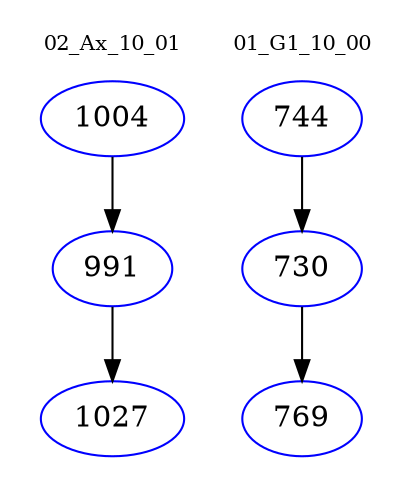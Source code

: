digraph{
subgraph cluster_0 {
color = white
label = "02_Ax_10_01";
fontsize=10;
T0_1004 [label="1004", color="blue"]
T0_1004 -> T0_991 [color="black"]
T0_991 [label="991", color="blue"]
T0_991 -> T0_1027 [color="black"]
T0_1027 [label="1027", color="blue"]
}
subgraph cluster_1 {
color = white
label = "01_G1_10_00";
fontsize=10;
T1_744 [label="744", color="blue"]
T1_744 -> T1_730 [color="black"]
T1_730 [label="730", color="blue"]
T1_730 -> T1_769 [color="black"]
T1_769 [label="769", color="blue"]
}
}
